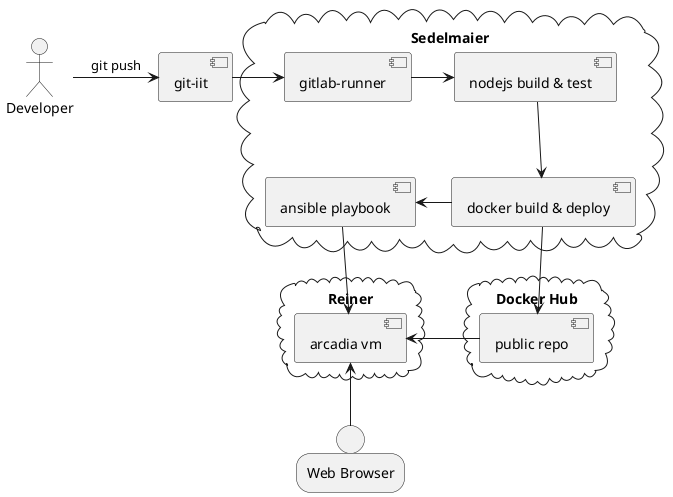 @startuml

actor "Developer"
component "git-iit"
cloud "Sedelmaier"{
    component "gitlab-runner"
    component "nodejs build & test"
    component "docker build & deploy"
    component "ansible playbook"
}

cloud "Docker Hub"{
    component "public repo"
}

cloud "Reiner"{
    component "arcadia vm"
}
person "Web Browser"

"Developer" -> "git-iit" : git push
"git-iit" -r-> "gitlab-runner"
"gitlab-runner" -> "nodejs build & test"
"nodejs build & test" -d-> "docker build & deploy"
"docker build & deploy" -d-> "public repo"
"docker build & deploy" -l-> "ansible playbook"
"ansible playbook" -d-> "arcadia vm"
"arcadia vm" <- "public repo"
"Web Browser" -u-> "arcadia vm"
@enduml